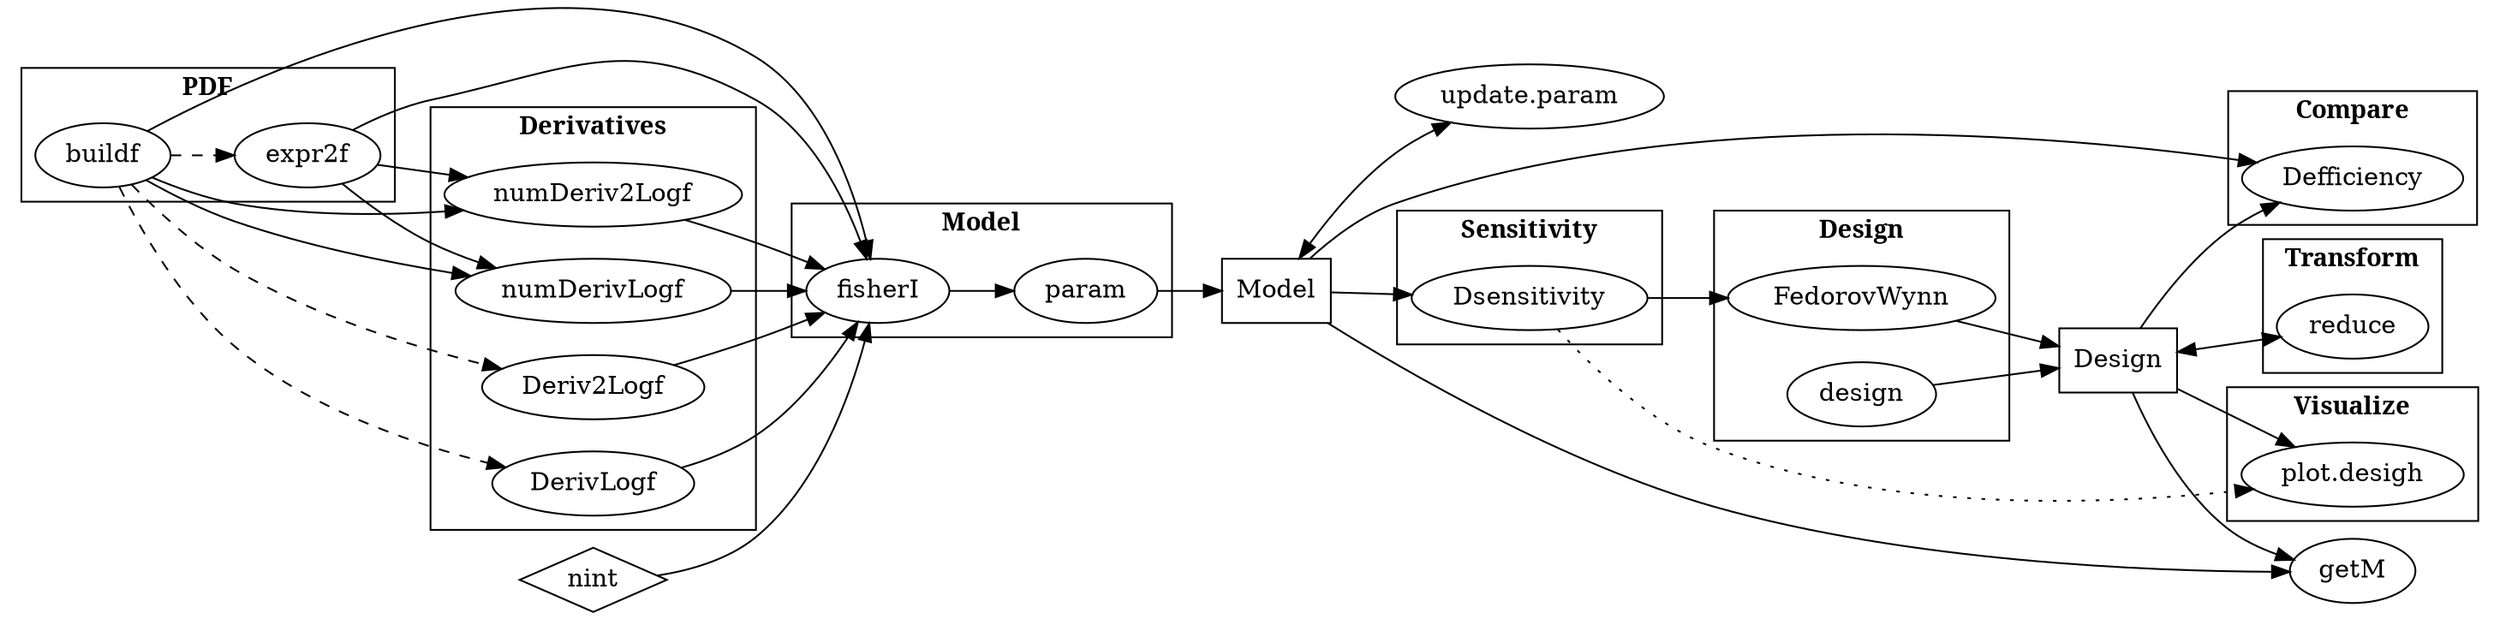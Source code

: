 digraph {
    rankdir = LR;

    subgraph cluster_buildPDF {
        label = "PDF";
        fontname = bold;
        buildf -> expr2f [style=dashed];
    }

    subgraph cluster_deriv {
        label = "Derivatives";
        fontname = bold;
        rank = same;
        numDerivLogf;
        numDeriv2Logf;
        DerivLogf;
        Deriv2Logf;
    }

    buildf -> numDerivLogf;
    buildf -> numDeriv2Logf;
    expr2f -> numDerivLogf;
    expr2f -> numDeriv2Logf;
    buildf -> DerivLogf [style=dashed];
    buildf -> Deriv2Logf [style=dashed];

    nint [shape=diamond];
    Model [shape=box];

    subgraph cluster_model {
        label = "Model";
        fontname = bold;
        fisherI -> param;
    }

    buildf -> fisherI;
    expr2f -> fisherI;
    numDerivLogf -> fisherI;
    numDeriv2Logf -> fisherI;
    DerivLogf -> fisherI;
    Deriv2Logf -> fisherI;
    nint -> fisherI;
    param -> Model;
    Model -> "update.param" [dir=both];

    subgraph cluster_sens {
        label = "Sensitivity";
        fontname = bold;
        Dsensitivity;
    }

    Model -> Dsensitivity;

    Design [shape=box];

    subgraph cluster_design {
        label = "Design";
        fontname = bold;
        FedorovWynn;
        design;
    }

    Dsensitivity -> FedorovWynn;
    FedorovWynn -> Design;
    design -> Design;

    subgraph cluster_compare {
        label = "Compare";
        fontname = bold;
        Defficiency;
    }

    Design -> Defficiency;
    Model -> Defficiency;

    subgraph cluster_transform {
        label = "Transform";
        fontname = bold;
        reduce;
    }

    Design -> reduce [dir=both];

    subgraph cluster_visualize {
        label = "Visualize";
        fontname = bold;
        "plot.desigh";
    }

    Design -> "plot.desigh";
    Dsensitivity -> "plot.desigh" [style=dotted];

    Model -> getM;
    Design -> getM;

    //subgraph cluster_helper {
        //integrateA;
        //rowmatch;
        //roworder;
        //seq1;
        //getM;
    //}
}
